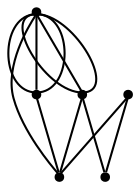 graph {
  node [shape=point,comment="{\"directed\":false,\"doi\":\"10.1007/978-3-642-00219-9_39\",\"figure\":\"1 (2)\"}"]

  v0 [pos="1455.7200484164925,2449.3932231556287"]
  v1 [pos="1455.7200484164925,2366.2086883544926"]
  v2 [pos="1400.241323142828,2615.7661088423297"]
  v3 [pos="1289.2837453442949,2449.3932231556287"]
  v4 [pos="1289.283745344295,2366.2086883544926"]
  v5 [pos="1233.8050200706302,2615.7661088423297"]

  v0 -- v3 [id="-1",pos="1455.7200484164925,2449.3932231556287 1457.4379396660383,2449.005508977717 1456.5789940412653,2449.2014013117014 1428.4121946113053,2449.297312233665 1400.241323142828,2449.3932231556287 1344.7624706179595,2449.3932231556287 1317.0252712515896,2449.3932231556287 1289.283745344295,2449.3932231556287 1289.283745344295,2449.3932231556287 1289.2837453442949,2449.3932231556287"]
  v5 -- v3 [id="-2",pos="1233.8050200706302,2615.7661088423297 1243.0535103021666,2588.0394570090557 1243.0535103021666,2588.0394570090557 1243.0535103021666,2588.0394570090557 1252.2979284951853,2560.3084802800963 1270.79083691974,2504.8508517178625 1280.0268565333165,2477.3033014470884 1289.258676857172,2449.7516806862573 1289.2337356212527,2450.110138216886 1289.2837453442949,2449.3932231556287"]
  v2 -- v5 [id="-3",pos="1400.241323142828,2615.7661088423297 1372.5039965252543,2615.7661088423297 1372.5039965252543,2615.7661088423297 1372.5039965252543,2615.7661088423297 1344.7624706179595,2615.7661088423297 1289.283745344295,2615.7661088423297 1261.5464187267214,2615.7661088423297 1233.8050200706302,2615.7661088423297 1233.8050200706302,2615.7661088423297 1233.8050200706302,2615.7661088423297"]
  v0 -- v1 [id="-5",pos="1455.7200484164925,2449.3932231556287 1457.4379396660383,2449.005508977717 1456.5789940412653,2449.2014013117014 1456.149521228879,2435.433986317028 1455.7200484164925,2421.666316916726 1455.7200484164925,2393.9355945933953 1455.7825287574944,2380.122132179954 1455.840937059979,2366.308669766513 1455.9618257034656,2366.4089055841623 1455.7200484164925,2366.2086883544926"]
  v2 -- v0 [id="-6",pos="1400.241323142828,2615.7661088423297 1409.489813374364,2588.0394570090557 1409.489813374364,2588.0394570090557 1409.489813374364,2588.0394570090557 1418.7342315673827,2560.3084802800963 1437.2271399919375,2504.8508517178625 1446.4756302234737,2477.1241998845885 1455.7200484164925,2449.3932231556287 1455.7200484164925,2449.3932231556287 1455.7200484164925,2449.3932231556287"]
  v5 -- v2 [id="-7",pos="1233.8050200706302,2615.7661088423297 1236.7313001829525,2617.228712638942 1239.0072958258695,2618.36629336964 1243.0535103021666,2620.388659113104 1252.2979284951853,2625.011209383878 1270.79083691974,2634.251985029741 1289.283745344295,2638.874535300515 1307.7766537688499,2643.497085571289 1326.2695621934047,2643.497085571289 1344.7624706179595,2638.874535300515 1363.2553790425145,2634.251985029741 1381.7482874670693,2625.011209383878 1390.996904949809,2620.388659113104 1395.0413379092547,2618.36629336964 1397.316331448943,2617.228712638942 1400.241323142828,2615.7661088423297"]
  v4 -- v1 [id="-8",pos="1289.283745344295,2366.2086883544926 1289.2337356212527,2365.304276344993 1289.258676857172,2365.754574307529 1317.0126733824263,2365.9835393732246 1344.7624706179595,2366.2086883544926 1400.241323142828,2366.2086883544926 1428.0411301014035,2366.258806263317 1455.840937059979,2366.308669766513 1455.9618257034656,2366.4089055841623 1455.7200484164925,2366.2086883544926"]
  v4 -- v3 [id="-11",pos="1289.283745344295,2366.2086883544926 1289.2337356212527,2365.304276344993 1289.258676857172,2365.754574307529 1289.350424975018,2380.02622125799 1289.442173092864,2394.294052124024 1289.6006008414333,2422.383231977983 1289.6006008414333,2436.2468123002486 1289.6006008414333,2450.110138216886 1289.442173092864,2449.7516806862573 1289.2837453442949,2449.3932231556287"]
  v2 -- v5 [id="-12",pos="1400.241323142828,2615.7661088423297 1397.5867621280424,2616.2088909073314 1394.1737551090328,2616.7781821337617 1386.3725962084393,2618.0794192227454 1372.5039965252543,2620.388659113104 1344.7624706179595,2625.011209383878 1317.0252712515896,2625.011209383878 1289.283745344295,2625.011209383878 1261.5464187267214,2620.388659113104 1247.6778190435364,2618.0794192227454 1239.8743696212769,2616.7781821337617 1236.4603604990384,2616.2088909073314 1233.8050200706302,2615.7661088423297"]
  v2 -- v3 [id="-13",pos="1400.241323142828,2615.7661088423297 1399.157142887559,2614.94081698331 1399.6992330151934,2615.35346291282 1381.4773696544557,2587.8308443936435 1363.2553790425145,2560.3084802800963 1326.2695621934047,2504.8508517178625 1307.7641831508902,2477.3033014470884 1289.258676857172,2449.7516806862573 1289.2337356212527,2450.110138216886 1289.2837453442949,2449.3932231556287"]
  v2 -- v0 [id="-14",pos="1400.241323142828,2615.7661088423297 1400.819870740314,2611.7229673905804 1401.3984183377997,2607.6798259388315 1402.5555135327716,2599.593543035334 1404.865504632994,2583.4169067382813 1409.489813374364,2551.067704634233 1418.7342315673827,2523.3367279052736 1427.9827217989189,2495.609821666371 1441.851321482104,2472.501649613814 1448.7857485749,2460.9473091819073 1452.2528984956962,2455.1702661687677 1453.9864734560942,2452.2817446621984 1455.7200484164925,2449.3932231556287"]
  v2 -- v0 [id="-16",pos="1400.241323142828,2615.7661088423297 1401.9748981032262,2612.87758733576 1403.7084730636243,2609.9890658291906 1407.1756229844204,2604.2120228160516 1414.1141221157338,2592.6620072798296 1427.9827217989189,2569.553326416016 1437.2271399919375,2541.8226040926847 1446.4756302234737,2514.0959522594108 1451.0999389648437,2481.746495749734 1453.4099300650662,2465.569859452681 1454.5649892407794,2457.481541304155 1455.142518828636,2453.437382229892 1455.7200484164925,2449.3932231556287"]
}